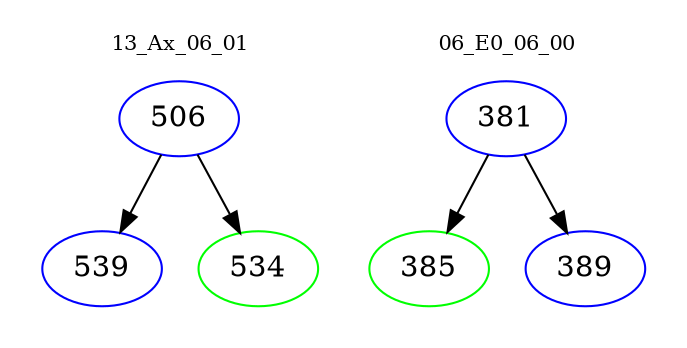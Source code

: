 digraph{
subgraph cluster_0 {
color = white
label = "13_Ax_06_01";
fontsize=10;
T0_506 [label="506", color="blue"]
T0_506 -> T0_539 [color="black"]
T0_539 [label="539", color="blue"]
T0_506 -> T0_534 [color="black"]
T0_534 [label="534", color="green"]
}
subgraph cluster_1 {
color = white
label = "06_E0_06_00";
fontsize=10;
T1_381 [label="381", color="blue"]
T1_381 -> T1_385 [color="black"]
T1_385 [label="385", color="green"]
T1_381 -> T1_389 [color="black"]
T1_389 [label="389", color="blue"]
}
}
